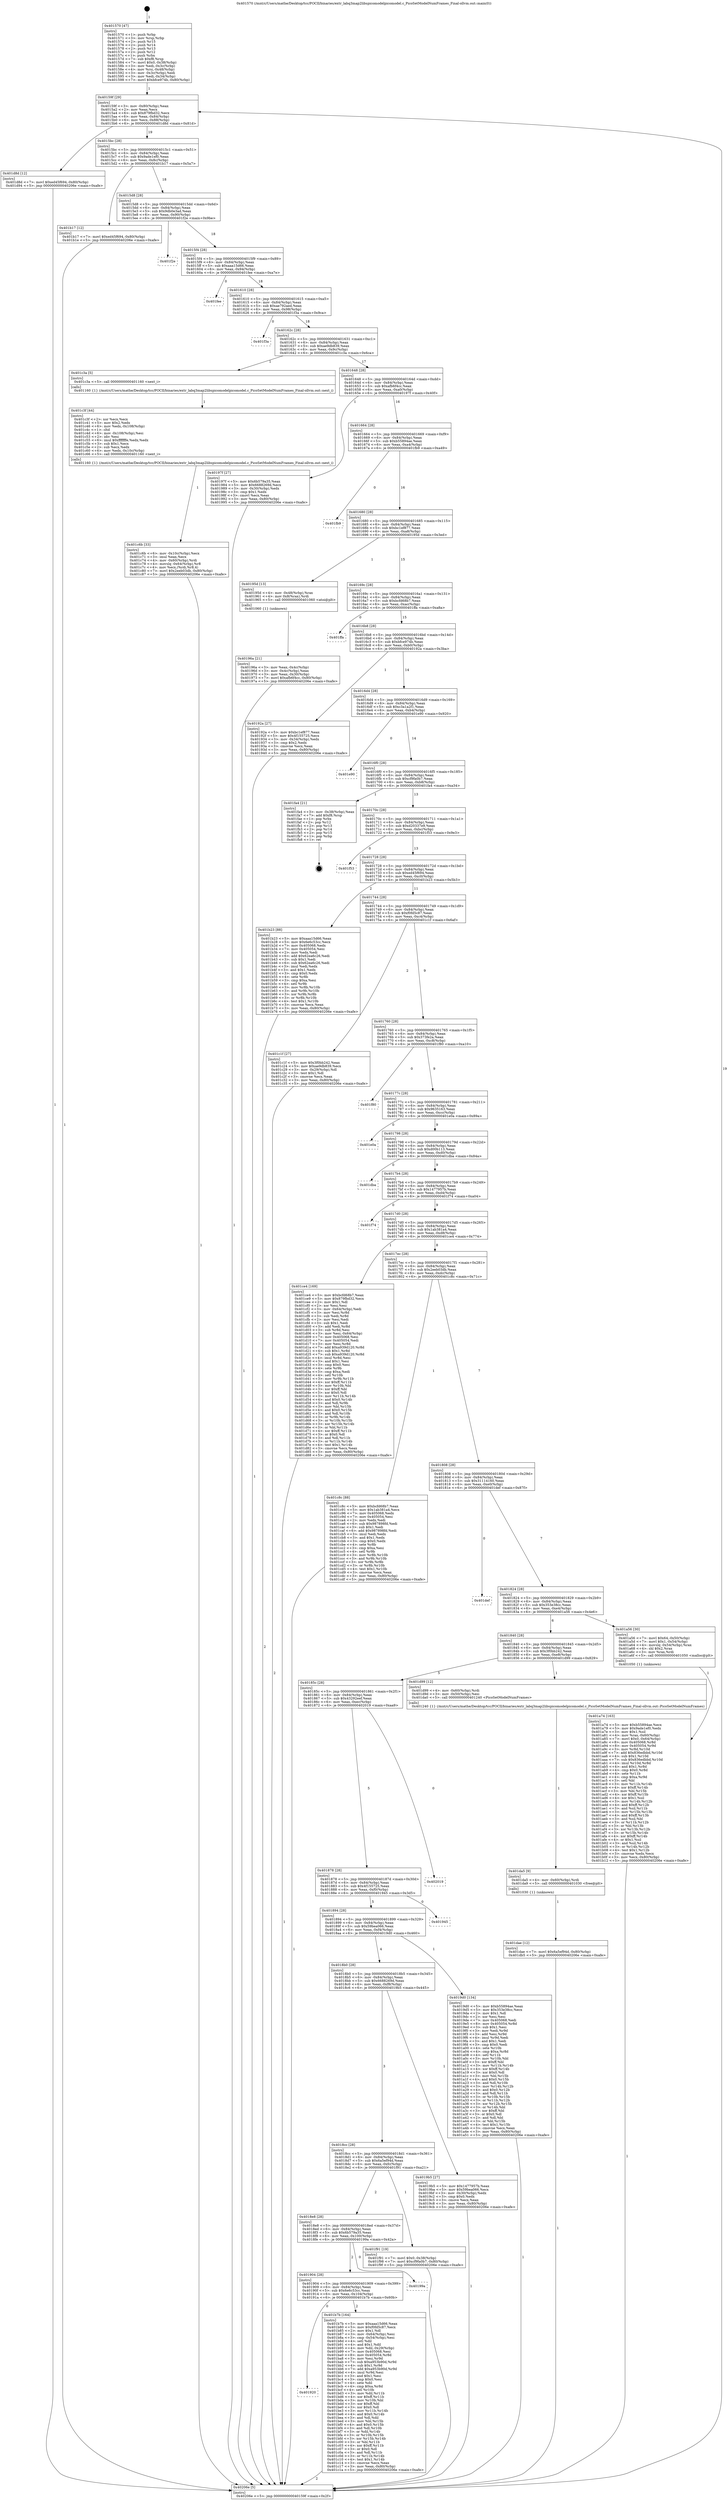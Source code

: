 digraph "0x401570" {
  label = "0x401570 (/mnt/c/Users/mathe/Desktop/tcc/POCII/binaries/extr_labq3map2libspicomodelpicomodel.c_PicoSetModelNumFrames_Final-ollvm.out::main(0))"
  labelloc = "t"
  node[shape=record]

  Entry [label="",width=0.3,height=0.3,shape=circle,fillcolor=black,style=filled]
  "0x40159f" [label="{
     0x40159f [29]\l
     | [instrs]\l
     &nbsp;&nbsp;0x40159f \<+3\>: mov -0x80(%rbp),%eax\l
     &nbsp;&nbsp;0x4015a2 \<+2\>: mov %eax,%ecx\l
     &nbsp;&nbsp;0x4015a4 \<+6\>: sub $0x879fbd32,%ecx\l
     &nbsp;&nbsp;0x4015aa \<+6\>: mov %eax,-0x84(%rbp)\l
     &nbsp;&nbsp;0x4015b0 \<+6\>: mov %ecx,-0x88(%rbp)\l
     &nbsp;&nbsp;0x4015b6 \<+6\>: je 0000000000401d8d \<main+0x81d\>\l
  }"]
  "0x401d8d" [label="{
     0x401d8d [12]\l
     | [instrs]\l
     &nbsp;&nbsp;0x401d8d \<+7\>: movl $0xed45f694,-0x80(%rbp)\l
     &nbsp;&nbsp;0x401d94 \<+5\>: jmp 000000000040206e \<main+0xafe\>\l
  }"]
  "0x4015bc" [label="{
     0x4015bc [28]\l
     | [instrs]\l
     &nbsp;&nbsp;0x4015bc \<+5\>: jmp 00000000004015c1 \<main+0x51\>\l
     &nbsp;&nbsp;0x4015c1 \<+6\>: mov -0x84(%rbp),%eax\l
     &nbsp;&nbsp;0x4015c7 \<+5\>: sub $0x9ade1ef0,%eax\l
     &nbsp;&nbsp;0x4015cc \<+6\>: mov %eax,-0x8c(%rbp)\l
     &nbsp;&nbsp;0x4015d2 \<+6\>: je 0000000000401b17 \<main+0x5a7\>\l
  }"]
  Exit [label="",width=0.3,height=0.3,shape=circle,fillcolor=black,style=filled,peripheries=2]
  "0x401b17" [label="{
     0x401b17 [12]\l
     | [instrs]\l
     &nbsp;&nbsp;0x401b17 \<+7\>: movl $0xed45f694,-0x80(%rbp)\l
     &nbsp;&nbsp;0x401b1e \<+5\>: jmp 000000000040206e \<main+0xafe\>\l
  }"]
  "0x4015d8" [label="{
     0x4015d8 [28]\l
     | [instrs]\l
     &nbsp;&nbsp;0x4015d8 \<+5\>: jmp 00000000004015dd \<main+0x6d\>\l
     &nbsp;&nbsp;0x4015dd \<+6\>: mov -0x84(%rbp),%eax\l
     &nbsp;&nbsp;0x4015e3 \<+5\>: sub $0x9db0e3ad,%eax\l
     &nbsp;&nbsp;0x4015e8 \<+6\>: mov %eax,-0x90(%rbp)\l
     &nbsp;&nbsp;0x4015ee \<+6\>: je 0000000000401f2e \<main+0x9be\>\l
  }"]
  "0x401dae" [label="{
     0x401dae [12]\l
     | [instrs]\l
     &nbsp;&nbsp;0x401dae \<+7\>: movl $0x6a5ef94d,-0x80(%rbp)\l
     &nbsp;&nbsp;0x401db5 \<+5\>: jmp 000000000040206e \<main+0xafe\>\l
  }"]
  "0x401f2e" [label="{
     0x401f2e\l
  }", style=dashed]
  "0x4015f4" [label="{
     0x4015f4 [28]\l
     | [instrs]\l
     &nbsp;&nbsp;0x4015f4 \<+5\>: jmp 00000000004015f9 \<main+0x89\>\l
     &nbsp;&nbsp;0x4015f9 \<+6\>: mov -0x84(%rbp),%eax\l
     &nbsp;&nbsp;0x4015ff \<+5\>: sub $0xaaa15d66,%eax\l
     &nbsp;&nbsp;0x401604 \<+6\>: mov %eax,-0x94(%rbp)\l
     &nbsp;&nbsp;0x40160a \<+6\>: je 0000000000401fee \<main+0xa7e\>\l
  }"]
  "0x401da5" [label="{
     0x401da5 [9]\l
     | [instrs]\l
     &nbsp;&nbsp;0x401da5 \<+4\>: mov -0x60(%rbp),%rdi\l
     &nbsp;&nbsp;0x401da9 \<+5\>: call 0000000000401030 \<free@plt\>\l
     | [calls]\l
     &nbsp;&nbsp;0x401030 \{1\} (unknown)\l
  }"]
  "0x401fee" [label="{
     0x401fee\l
  }", style=dashed]
  "0x401610" [label="{
     0x401610 [28]\l
     | [instrs]\l
     &nbsp;&nbsp;0x401610 \<+5\>: jmp 0000000000401615 \<main+0xa5\>\l
     &nbsp;&nbsp;0x401615 \<+6\>: mov -0x84(%rbp),%eax\l
     &nbsp;&nbsp;0x40161b \<+5\>: sub $0xae792aed,%eax\l
     &nbsp;&nbsp;0x401620 \<+6\>: mov %eax,-0x98(%rbp)\l
     &nbsp;&nbsp;0x401626 \<+6\>: je 0000000000401f3a \<main+0x9ca\>\l
  }"]
  "0x401c6b" [label="{
     0x401c6b [33]\l
     | [instrs]\l
     &nbsp;&nbsp;0x401c6b \<+6\>: mov -0x10c(%rbp),%ecx\l
     &nbsp;&nbsp;0x401c71 \<+3\>: imul %eax,%ecx\l
     &nbsp;&nbsp;0x401c74 \<+4\>: mov -0x60(%rbp),%rdi\l
     &nbsp;&nbsp;0x401c78 \<+4\>: movslq -0x64(%rbp),%r8\l
     &nbsp;&nbsp;0x401c7c \<+4\>: mov %ecx,(%rdi,%r8,4)\l
     &nbsp;&nbsp;0x401c80 \<+7\>: movl $0x2eeb03db,-0x80(%rbp)\l
     &nbsp;&nbsp;0x401c87 \<+5\>: jmp 000000000040206e \<main+0xafe\>\l
  }"]
  "0x401f3a" [label="{
     0x401f3a\l
  }", style=dashed]
  "0x40162c" [label="{
     0x40162c [28]\l
     | [instrs]\l
     &nbsp;&nbsp;0x40162c \<+5\>: jmp 0000000000401631 \<main+0xc1\>\l
     &nbsp;&nbsp;0x401631 \<+6\>: mov -0x84(%rbp),%eax\l
     &nbsp;&nbsp;0x401637 \<+5\>: sub $0xae9db839,%eax\l
     &nbsp;&nbsp;0x40163c \<+6\>: mov %eax,-0x9c(%rbp)\l
     &nbsp;&nbsp;0x401642 \<+6\>: je 0000000000401c3a \<main+0x6ca\>\l
  }"]
  "0x401c3f" [label="{
     0x401c3f [44]\l
     | [instrs]\l
     &nbsp;&nbsp;0x401c3f \<+2\>: xor %ecx,%ecx\l
     &nbsp;&nbsp;0x401c41 \<+5\>: mov $0x2,%edx\l
     &nbsp;&nbsp;0x401c46 \<+6\>: mov %edx,-0x108(%rbp)\l
     &nbsp;&nbsp;0x401c4c \<+1\>: cltd\l
     &nbsp;&nbsp;0x401c4d \<+6\>: mov -0x108(%rbp),%esi\l
     &nbsp;&nbsp;0x401c53 \<+2\>: idiv %esi\l
     &nbsp;&nbsp;0x401c55 \<+6\>: imul $0xfffffffe,%edx,%edx\l
     &nbsp;&nbsp;0x401c5b \<+3\>: sub $0x1,%ecx\l
     &nbsp;&nbsp;0x401c5e \<+2\>: sub %ecx,%edx\l
     &nbsp;&nbsp;0x401c60 \<+6\>: mov %edx,-0x10c(%rbp)\l
     &nbsp;&nbsp;0x401c66 \<+5\>: call 0000000000401160 \<next_i\>\l
     | [calls]\l
     &nbsp;&nbsp;0x401160 \{1\} (/mnt/c/Users/mathe/Desktop/tcc/POCII/binaries/extr_labq3map2libspicomodelpicomodel.c_PicoSetModelNumFrames_Final-ollvm.out::next_i)\l
  }"]
  "0x401c3a" [label="{
     0x401c3a [5]\l
     | [instrs]\l
     &nbsp;&nbsp;0x401c3a \<+5\>: call 0000000000401160 \<next_i\>\l
     | [calls]\l
     &nbsp;&nbsp;0x401160 \{1\} (/mnt/c/Users/mathe/Desktop/tcc/POCII/binaries/extr_labq3map2libspicomodelpicomodel.c_PicoSetModelNumFrames_Final-ollvm.out::next_i)\l
  }"]
  "0x401648" [label="{
     0x401648 [28]\l
     | [instrs]\l
     &nbsp;&nbsp;0x401648 \<+5\>: jmp 000000000040164d \<main+0xdd\>\l
     &nbsp;&nbsp;0x40164d \<+6\>: mov -0x84(%rbp),%eax\l
     &nbsp;&nbsp;0x401653 \<+5\>: sub $0xafb6f4cc,%eax\l
     &nbsp;&nbsp;0x401658 \<+6\>: mov %eax,-0xa0(%rbp)\l
     &nbsp;&nbsp;0x40165e \<+6\>: je 000000000040197f \<main+0x40f\>\l
  }"]
  "0x401920" [label="{
     0x401920\l
  }", style=dashed]
  "0x40197f" [label="{
     0x40197f [27]\l
     | [instrs]\l
     &nbsp;&nbsp;0x40197f \<+5\>: mov $0x6b579a35,%eax\l
     &nbsp;&nbsp;0x401984 \<+5\>: mov $0x6688269d,%ecx\l
     &nbsp;&nbsp;0x401989 \<+3\>: mov -0x30(%rbp),%edx\l
     &nbsp;&nbsp;0x40198c \<+3\>: cmp $0x1,%edx\l
     &nbsp;&nbsp;0x40198f \<+3\>: cmovl %ecx,%eax\l
     &nbsp;&nbsp;0x401992 \<+3\>: mov %eax,-0x80(%rbp)\l
     &nbsp;&nbsp;0x401995 \<+5\>: jmp 000000000040206e \<main+0xafe\>\l
  }"]
  "0x401664" [label="{
     0x401664 [28]\l
     | [instrs]\l
     &nbsp;&nbsp;0x401664 \<+5\>: jmp 0000000000401669 \<main+0xf9\>\l
     &nbsp;&nbsp;0x401669 \<+6\>: mov -0x84(%rbp),%eax\l
     &nbsp;&nbsp;0x40166f \<+5\>: sub $0xb55894ae,%eax\l
     &nbsp;&nbsp;0x401674 \<+6\>: mov %eax,-0xa4(%rbp)\l
     &nbsp;&nbsp;0x40167a \<+6\>: je 0000000000401fb9 \<main+0xa49\>\l
  }"]
  "0x401b7b" [label="{
     0x401b7b [164]\l
     | [instrs]\l
     &nbsp;&nbsp;0x401b7b \<+5\>: mov $0xaaa15d66,%eax\l
     &nbsp;&nbsp;0x401b80 \<+5\>: mov $0xf0fd5c87,%ecx\l
     &nbsp;&nbsp;0x401b85 \<+2\>: mov $0x1,%dl\l
     &nbsp;&nbsp;0x401b87 \<+3\>: mov -0x64(%rbp),%esi\l
     &nbsp;&nbsp;0x401b8a \<+3\>: cmp -0x54(%rbp),%esi\l
     &nbsp;&nbsp;0x401b8d \<+4\>: setl %dil\l
     &nbsp;&nbsp;0x401b91 \<+4\>: and $0x1,%dil\l
     &nbsp;&nbsp;0x401b95 \<+4\>: mov %dil,-0x29(%rbp)\l
     &nbsp;&nbsp;0x401b99 \<+7\>: mov 0x405068,%esi\l
     &nbsp;&nbsp;0x401ba0 \<+8\>: mov 0x405054,%r8d\l
     &nbsp;&nbsp;0x401ba8 \<+3\>: mov %esi,%r9d\l
     &nbsp;&nbsp;0x401bab \<+7\>: sub $0xa953b90d,%r9d\l
     &nbsp;&nbsp;0x401bb2 \<+4\>: sub $0x1,%r9d\l
     &nbsp;&nbsp;0x401bb6 \<+7\>: add $0xa953b90d,%r9d\l
     &nbsp;&nbsp;0x401bbd \<+4\>: imul %r9d,%esi\l
     &nbsp;&nbsp;0x401bc1 \<+3\>: and $0x1,%esi\l
     &nbsp;&nbsp;0x401bc4 \<+3\>: cmp $0x0,%esi\l
     &nbsp;&nbsp;0x401bc7 \<+4\>: sete %dil\l
     &nbsp;&nbsp;0x401bcb \<+4\>: cmp $0xa,%r8d\l
     &nbsp;&nbsp;0x401bcf \<+4\>: setl %r10b\l
     &nbsp;&nbsp;0x401bd3 \<+3\>: mov %dil,%r11b\l
     &nbsp;&nbsp;0x401bd6 \<+4\>: xor $0xff,%r11b\l
     &nbsp;&nbsp;0x401bda \<+3\>: mov %r10b,%bl\l
     &nbsp;&nbsp;0x401bdd \<+3\>: xor $0xff,%bl\l
     &nbsp;&nbsp;0x401be0 \<+3\>: xor $0x0,%dl\l
     &nbsp;&nbsp;0x401be3 \<+3\>: mov %r11b,%r14b\l
     &nbsp;&nbsp;0x401be6 \<+4\>: and $0x0,%r14b\l
     &nbsp;&nbsp;0x401bea \<+3\>: and %dl,%dil\l
     &nbsp;&nbsp;0x401bed \<+3\>: mov %bl,%r15b\l
     &nbsp;&nbsp;0x401bf0 \<+4\>: and $0x0,%r15b\l
     &nbsp;&nbsp;0x401bf4 \<+3\>: and %dl,%r10b\l
     &nbsp;&nbsp;0x401bf7 \<+3\>: or %dil,%r14b\l
     &nbsp;&nbsp;0x401bfa \<+3\>: or %r10b,%r15b\l
     &nbsp;&nbsp;0x401bfd \<+3\>: xor %r15b,%r14b\l
     &nbsp;&nbsp;0x401c00 \<+3\>: or %bl,%r11b\l
     &nbsp;&nbsp;0x401c03 \<+4\>: xor $0xff,%r11b\l
     &nbsp;&nbsp;0x401c07 \<+3\>: or $0x0,%dl\l
     &nbsp;&nbsp;0x401c0a \<+3\>: and %dl,%r11b\l
     &nbsp;&nbsp;0x401c0d \<+3\>: or %r11b,%r14b\l
     &nbsp;&nbsp;0x401c10 \<+4\>: test $0x1,%r14b\l
     &nbsp;&nbsp;0x401c14 \<+3\>: cmovne %ecx,%eax\l
     &nbsp;&nbsp;0x401c17 \<+3\>: mov %eax,-0x80(%rbp)\l
     &nbsp;&nbsp;0x401c1a \<+5\>: jmp 000000000040206e \<main+0xafe\>\l
  }"]
  "0x401fb9" [label="{
     0x401fb9\l
  }", style=dashed]
  "0x401680" [label="{
     0x401680 [28]\l
     | [instrs]\l
     &nbsp;&nbsp;0x401680 \<+5\>: jmp 0000000000401685 \<main+0x115\>\l
     &nbsp;&nbsp;0x401685 \<+6\>: mov -0x84(%rbp),%eax\l
     &nbsp;&nbsp;0x40168b \<+5\>: sub $0xbc1ef877,%eax\l
     &nbsp;&nbsp;0x401690 \<+6\>: mov %eax,-0xa8(%rbp)\l
     &nbsp;&nbsp;0x401696 \<+6\>: je 000000000040195d \<main+0x3ed\>\l
  }"]
  "0x401904" [label="{
     0x401904 [28]\l
     | [instrs]\l
     &nbsp;&nbsp;0x401904 \<+5\>: jmp 0000000000401909 \<main+0x399\>\l
     &nbsp;&nbsp;0x401909 \<+6\>: mov -0x84(%rbp),%eax\l
     &nbsp;&nbsp;0x40190f \<+5\>: sub $0x6e6c53cc,%eax\l
     &nbsp;&nbsp;0x401914 \<+6\>: mov %eax,-0x104(%rbp)\l
     &nbsp;&nbsp;0x40191a \<+6\>: je 0000000000401b7b \<main+0x60b\>\l
  }"]
  "0x40195d" [label="{
     0x40195d [13]\l
     | [instrs]\l
     &nbsp;&nbsp;0x40195d \<+4\>: mov -0x48(%rbp),%rax\l
     &nbsp;&nbsp;0x401961 \<+4\>: mov 0x8(%rax),%rdi\l
     &nbsp;&nbsp;0x401965 \<+5\>: call 0000000000401060 \<atoi@plt\>\l
     | [calls]\l
     &nbsp;&nbsp;0x401060 \{1\} (unknown)\l
  }"]
  "0x40169c" [label="{
     0x40169c [28]\l
     | [instrs]\l
     &nbsp;&nbsp;0x40169c \<+5\>: jmp 00000000004016a1 \<main+0x131\>\l
     &nbsp;&nbsp;0x4016a1 \<+6\>: mov -0x84(%rbp),%eax\l
     &nbsp;&nbsp;0x4016a7 \<+5\>: sub $0xbcfd68b7,%eax\l
     &nbsp;&nbsp;0x4016ac \<+6\>: mov %eax,-0xac(%rbp)\l
     &nbsp;&nbsp;0x4016b2 \<+6\>: je 0000000000401ffa \<main+0xa8a\>\l
  }"]
  "0x40199a" [label="{
     0x40199a\l
  }", style=dashed]
  "0x401ffa" [label="{
     0x401ffa\l
  }", style=dashed]
  "0x4016b8" [label="{
     0x4016b8 [28]\l
     | [instrs]\l
     &nbsp;&nbsp;0x4016b8 \<+5\>: jmp 00000000004016bd \<main+0x14d\>\l
     &nbsp;&nbsp;0x4016bd \<+6\>: mov -0x84(%rbp),%eax\l
     &nbsp;&nbsp;0x4016c3 \<+5\>: sub $0xbfce974b,%eax\l
     &nbsp;&nbsp;0x4016c8 \<+6\>: mov %eax,-0xb0(%rbp)\l
     &nbsp;&nbsp;0x4016ce \<+6\>: je 000000000040192a \<main+0x3ba\>\l
  }"]
  "0x4018e8" [label="{
     0x4018e8 [28]\l
     | [instrs]\l
     &nbsp;&nbsp;0x4018e8 \<+5\>: jmp 00000000004018ed \<main+0x37d\>\l
     &nbsp;&nbsp;0x4018ed \<+6\>: mov -0x84(%rbp),%eax\l
     &nbsp;&nbsp;0x4018f3 \<+5\>: sub $0x6b579a35,%eax\l
     &nbsp;&nbsp;0x4018f8 \<+6\>: mov %eax,-0x100(%rbp)\l
     &nbsp;&nbsp;0x4018fe \<+6\>: je 000000000040199a \<main+0x42a\>\l
  }"]
  "0x40192a" [label="{
     0x40192a [27]\l
     | [instrs]\l
     &nbsp;&nbsp;0x40192a \<+5\>: mov $0xbc1ef877,%eax\l
     &nbsp;&nbsp;0x40192f \<+5\>: mov $0x4f155725,%ecx\l
     &nbsp;&nbsp;0x401934 \<+3\>: mov -0x34(%rbp),%edx\l
     &nbsp;&nbsp;0x401937 \<+3\>: cmp $0x2,%edx\l
     &nbsp;&nbsp;0x40193a \<+3\>: cmovne %ecx,%eax\l
     &nbsp;&nbsp;0x40193d \<+3\>: mov %eax,-0x80(%rbp)\l
     &nbsp;&nbsp;0x401940 \<+5\>: jmp 000000000040206e \<main+0xafe\>\l
  }"]
  "0x4016d4" [label="{
     0x4016d4 [28]\l
     | [instrs]\l
     &nbsp;&nbsp;0x4016d4 \<+5\>: jmp 00000000004016d9 \<main+0x169\>\l
     &nbsp;&nbsp;0x4016d9 \<+6\>: mov -0x84(%rbp),%eax\l
     &nbsp;&nbsp;0x4016df \<+5\>: sub $0xc3a1a2f1,%eax\l
     &nbsp;&nbsp;0x4016e4 \<+6\>: mov %eax,-0xb4(%rbp)\l
     &nbsp;&nbsp;0x4016ea \<+6\>: je 0000000000401e90 \<main+0x920\>\l
  }"]
  "0x40206e" [label="{
     0x40206e [5]\l
     | [instrs]\l
     &nbsp;&nbsp;0x40206e \<+5\>: jmp 000000000040159f \<main+0x2f\>\l
  }"]
  "0x401570" [label="{
     0x401570 [47]\l
     | [instrs]\l
     &nbsp;&nbsp;0x401570 \<+1\>: push %rbp\l
     &nbsp;&nbsp;0x401571 \<+3\>: mov %rsp,%rbp\l
     &nbsp;&nbsp;0x401574 \<+2\>: push %r15\l
     &nbsp;&nbsp;0x401576 \<+2\>: push %r14\l
     &nbsp;&nbsp;0x401578 \<+2\>: push %r13\l
     &nbsp;&nbsp;0x40157a \<+2\>: push %r12\l
     &nbsp;&nbsp;0x40157c \<+1\>: push %rbx\l
     &nbsp;&nbsp;0x40157d \<+7\>: sub $0xf8,%rsp\l
     &nbsp;&nbsp;0x401584 \<+7\>: movl $0x0,-0x38(%rbp)\l
     &nbsp;&nbsp;0x40158b \<+3\>: mov %edi,-0x3c(%rbp)\l
     &nbsp;&nbsp;0x40158e \<+4\>: mov %rsi,-0x48(%rbp)\l
     &nbsp;&nbsp;0x401592 \<+3\>: mov -0x3c(%rbp),%edi\l
     &nbsp;&nbsp;0x401595 \<+3\>: mov %edi,-0x34(%rbp)\l
     &nbsp;&nbsp;0x401598 \<+7\>: movl $0xbfce974b,-0x80(%rbp)\l
  }"]
  "0x40196a" [label="{
     0x40196a [21]\l
     | [instrs]\l
     &nbsp;&nbsp;0x40196a \<+3\>: mov %eax,-0x4c(%rbp)\l
     &nbsp;&nbsp;0x40196d \<+3\>: mov -0x4c(%rbp),%eax\l
     &nbsp;&nbsp;0x401970 \<+3\>: mov %eax,-0x30(%rbp)\l
     &nbsp;&nbsp;0x401973 \<+7\>: movl $0xafb6f4cc,-0x80(%rbp)\l
     &nbsp;&nbsp;0x40197a \<+5\>: jmp 000000000040206e \<main+0xafe\>\l
  }"]
  "0x401f91" [label="{
     0x401f91 [19]\l
     | [instrs]\l
     &nbsp;&nbsp;0x401f91 \<+7\>: movl $0x0,-0x38(%rbp)\l
     &nbsp;&nbsp;0x401f98 \<+7\>: movl $0xcf9fa0b7,-0x80(%rbp)\l
     &nbsp;&nbsp;0x401f9f \<+5\>: jmp 000000000040206e \<main+0xafe\>\l
  }"]
  "0x401e90" [label="{
     0x401e90\l
  }", style=dashed]
  "0x4016f0" [label="{
     0x4016f0 [28]\l
     | [instrs]\l
     &nbsp;&nbsp;0x4016f0 \<+5\>: jmp 00000000004016f5 \<main+0x185\>\l
     &nbsp;&nbsp;0x4016f5 \<+6\>: mov -0x84(%rbp),%eax\l
     &nbsp;&nbsp;0x4016fb \<+5\>: sub $0xcf9fa0b7,%eax\l
     &nbsp;&nbsp;0x401700 \<+6\>: mov %eax,-0xb8(%rbp)\l
     &nbsp;&nbsp;0x401706 \<+6\>: je 0000000000401fa4 \<main+0xa34\>\l
  }"]
  "0x401a74" [label="{
     0x401a74 [163]\l
     | [instrs]\l
     &nbsp;&nbsp;0x401a74 \<+5\>: mov $0xb55894ae,%ecx\l
     &nbsp;&nbsp;0x401a79 \<+5\>: mov $0x9ade1ef0,%edx\l
     &nbsp;&nbsp;0x401a7e \<+3\>: mov $0x1,%sil\l
     &nbsp;&nbsp;0x401a81 \<+4\>: mov %rax,-0x60(%rbp)\l
     &nbsp;&nbsp;0x401a85 \<+7\>: movl $0x0,-0x64(%rbp)\l
     &nbsp;&nbsp;0x401a8c \<+8\>: mov 0x405068,%r8d\l
     &nbsp;&nbsp;0x401a94 \<+8\>: mov 0x405054,%r9d\l
     &nbsp;&nbsp;0x401a9c \<+3\>: mov %r8d,%r10d\l
     &nbsp;&nbsp;0x401a9f \<+7\>: add $0x836edbbd,%r10d\l
     &nbsp;&nbsp;0x401aa6 \<+4\>: sub $0x1,%r10d\l
     &nbsp;&nbsp;0x401aaa \<+7\>: sub $0x836edbbd,%r10d\l
     &nbsp;&nbsp;0x401ab1 \<+4\>: imul %r10d,%r8d\l
     &nbsp;&nbsp;0x401ab5 \<+4\>: and $0x1,%r8d\l
     &nbsp;&nbsp;0x401ab9 \<+4\>: cmp $0x0,%r8d\l
     &nbsp;&nbsp;0x401abd \<+4\>: sete %r11b\l
     &nbsp;&nbsp;0x401ac1 \<+4\>: cmp $0xa,%r9d\l
     &nbsp;&nbsp;0x401ac5 \<+3\>: setl %bl\l
     &nbsp;&nbsp;0x401ac8 \<+3\>: mov %r11b,%r14b\l
     &nbsp;&nbsp;0x401acb \<+4\>: xor $0xff,%r14b\l
     &nbsp;&nbsp;0x401acf \<+3\>: mov %bl,%r15b\l
     &nbsp;&nbsp;0x401ad2 \<+4\>: xor $0xff,%r15b\l
     &nbsp;&nbsp;0x401ad6 \<+4\>: xor $0x1,%sil\l
     &nbsp;&nbsp;0x401ada \<+3\>: mov %r14b,%r12b\l
     &nbsp;&nbsp;0x401add \<+4\>: and $0xff,%r12b\l
     &nbsp;&nbsp;0x401ae1 \<+3\>: and %sil,%r11b\l
     &nbsp;&nbsp;0x401ae4 \<+3\>: mov %r15b,%r13b\l
     &nbsp;&nbsp;0x401ae7 \<+4\>: and $0xff,%r13b\l
     &nbsp;&nbsp;0x401aeb \<+3\>: and %sil,%bl\l
     &nbsp;&nbsp;0x401aee \<+3\>: or %r11b,%r12b\l
     &nbsp;&nbsp;0x401af1 \<+3\>: or %bl,%r13b\l
     &nbsp;&nbsp;0x401af4 \<+3\>: xor %r13b,%r12b\l
     &nbsp;&nbsp;0x401af7 \<+3\>: or %r15b,%r14b\l
     &nbsp;&nbsp;0x401afa \<+4\>: xor $0xff,%r14b\l
     &nbsp;&nbsp;0x401afe \<+4\>: or $0x1,%sil\l
     &nbsp;&nbsp;0x401b02 \<+3\>: and %sil,%r14b\l
     &nbsp;&nbsp;0x401b05 \<+3\>: or %r14b,%r12b\l
     &nbsp;&nbsp;0x401b08 \<+4\>: test $0x1,%r12b\l
     &nbsp;&nbsp;0x401b0c \<+3\>: cmovne %edx,%ecx\l
     &nbsp;&nbsp;0x401b0f \<+3\>: mov %ecx,-0x80(%rbp)\l
     &nbsp;&nbsp;0x401b12 \<+5\>: jmp 000000000040206e \<main+0xafe\>\l
  }"]
  "0x401fa4" [label="{
     0x401fa4 [21]\l
     | [instrs]\l
     &nbsp;&nbsp;0x401fa4 \<+3\>: mov -0x38(%rbp),%eax\l
     &nbsp;&nbsp;0x401fa7 \<+7\>: add $0xf8,%rsp\l
     &nbsp;&nbsp;0x401fae \<+1\>: pop %rbx\l
     &nbsp;&nbsp;0x401faf \<+2\>: pop %r12\l
     &nbsp;&nbsp;0x401fb1 \<+2\>: pop %r13\l
     &nbsp;&nbsp;0x401fb3 \<+2\>: pop %r14\l
     &nbsp;&nbsp;0x401fb5 \<+2\>: pop %r15\l
     &nbsp;&nbsp;0x401fb7 \<+1\>: pop %rbp\l
     &nbsp;&nbsp;0x401fb8 \<+1\>: ret\l
  }"]
  "0x40170c" [label="{
     0x40170c [28]\l
     | [instrs]\l
     &nbsp;&nbsp;0x40170c \<+5\>: jmp 0000000000401711 \<main+0x1a1\>\l
     &nbsp;&nbsp;0x401711 \<+6\>: mov -0x84(%rbp),%eax\l
     &nbsp;&nbsp;0x401717 \<+5\>: sub $0xd20337e9,%eax\l
     &nbsp;&nbsp;0x40171c \<+6\>: mov %eax,-0xbc(%rbp)\l
     &nbsp;&nbsp;0x401722 \<+6\>: je 0000000000401f53 \<main+0x9e3\>\l
  }"]
  "0x4018cc" [label="{
     0x4018cc [28]\l
     | [instrs]\l
     &nbsp;&nbsp;0x4018cc \<+5\>: jmp 00000000004018d1 \<main+0x361\>\l
     &nbsp;&nbsp;0x4018d1 \<+6\>: mov -0x84(%rbp),%eax\l
     &nbsp;&nbsp;0x4018d7 \<+5\>: sub $0x6a5ef94d,%eax\l
     &nbsp;&nbsp;0x4018dc \<+6\>: mov %eax,-0xfc(%rbp)\l
     &nbsp;&nbsp;0x4018e2 \<+6\>: je 0000000000401f91 \<main+0xa21\>\l
  }"]
  "0x401f53" [label="{
     0x401f53\l
  }", style=dashed]
  "0x401728" [label="{
     0x401728 [28]\l
     | [instrs]\l
     &nbsp;&nbsp;0x401728 \<+5\>: jmp 000000000040172d \<main+0x1bd\>\l
     &nbsp;&nbsp;0x40172d \<+6\>: mov -0x84(%rbp),%eax\l
     &nbsp;&nbsp;0x401733 \<+5\>: sub $0xed45f694,%eax\l
     &nbsp;&nbsp;0x401738 \<+6\>: mov %eax,-0xc0(%rbp)\l
     &nbsp;&nbsp;0x40173e \<+6\>: je 0000000000401b23 \<main+0x5b3\>\l
  }"]
  "0x4019b5" [label="{
     0x4019b5 [27]\l
     | [instrs]\l
     &nbsp;&nbsp;0x4019b5 \<+5\>: mov $0x1477957b,%eax\l
     &nbsp;&nbsp;0x4019ba \<+5\>: mov $0x59bea066,%ecx\l
     &nbsp;&nbsp;0x4019bf \<+3\>: mov -0x30(%rbp),%edx\l
     &nbsp;&nbsp;0x4019c2 \<+3\>: cmp $0x0,%edx\l
     &nbsp;&nbsp;0x4019c5 \<+3\>: cmove %ecx,%eax\l
     &nbsp;&nbsp;0x4019c8 \<+3\>: mov %eax,-0x80(%rbp)\l
     &nbsp;&nbsp;0x4019cb \<+5\>: jmp 000000000040206e \<main+0xafe\>\l
  }"]
  "0x401b23" [label="{
     0x401b23 [88]\l
     | [instrs]\l
     &nbsp;&nbsp;0x401b23 \<+5\>: mov $0xaaa15d66,%eax\l
     &nbsp;&nbsp;0x401b28 \<+5\>: mov $0x6e6c53cc,%ecx\l
     &nbsp;&nbsp;0x401b2d \<+7\>: mov 0x405068,%edx\l
     &nbsp;&nbsp;0x401b34 \<+7\>: mov 0x405054,%esi\l
     &nbsp;&nbsp;0x401b3b \<+2\>: mov %edx,%edi\l
     &nbsp;&nbsp;0x401b3d \<+6\>: add $0x62ea6c26,%edi\l
     &nbsp;&nbsp;0x401b43 \<+3\>: sub $0x1,%edi\l
     &nbsp;&nbsp;0x401b46 \<+6\>: sub $0x62ea6c26,%edi\l
     &nbsp;&nbsp;0x401b4c \<+3\>: imul %edi,%edx\l
     &nbsp;&nbsp;0x401b4f \<+3\>: and $0x1,%edx\l
     &nbsp;&nbsp;0x401b52 \<+3\>: cmp $0x0,%edx\l
     &nbsp;&nbsp;0x401b55 \<+4\>: sete %r8b\l
     &nbsp;&nbsp;0x401b59 \<+3\>: cmp $0xa,%esi\l
     &nbsp;&nbsp;0x401b5c \<+4\>: setl %r9b\l
     &nbsp;&nbsp;0x401b60 \<+3\>: mov %r8b,%r10b\l
     &nbsp;&nbsp;0x401b63 \<+3\>: and %r9b,%r10b\l
     &nbsp;&nbsp;0x401b66 \<+3\>: xor %r9b,%r8b\l
     &nbsp;&nbsp;0x401b69 \<+3\>: or %r8b,%r10b\l
     &nbsp;&nbsp;0x401b6c \<+4\>: test $0x1,%r10b\l
     &nbsp;&nbsp;0x401b70 \<+3\>: cmovne %ecx,%eax\l
     &nbsp;&nbsp;0x401b73 \<+3\>: mov %eax,-0x80(%rbp)\l
     &nbsp;&nbsp;0x401b76 \<+5\>: jmp 000000000040206e \<main+0xafe\>\l
  }"]
  "0x401744" [label="{
     0x401744 [28]\l
     | [instrs]\l
     &nbsp;&nbsp;0x401744 \<+5\>: jmp 0000000000401749 \<main+0x1d9\>\l
     &nbsp;&nbsp;0x401749 \<+6\>: mov -0x84(%rbp),%eax\l
     &nbsp;&nbsp;0x40174f \<+5\>: sub $0xf0fd5c87,%eax\l
     &nbsp;&nbsp;0x401754 \<+6\>: mov %eax,-0xc4(%rbp)\l
     &nbsp;&nbsp;0x40175a \<+6\>: je 0000000000401c1f \<main+0x6af\>\l
  }"]
  "0x4018b0" [label="{
     0x4018b0 [28]\l
     | [instrs]\l
     &nbsp;&nbsp;0x4018b0 \<+5\>: jmp 00000000004018b5 \<main+0x345\>\l
     &nbsp;&nbsp;0x4018b5 \<+6\>: mov -0x84(%rbp),%eax\l
     &nbsp;&nbsp;0x4018bb \<+5\>: sub $0x6688269d,%eax\l
     &nbsp;&nbsp;0x4018c0 \<+6\>: mov %eax,-0xf8(%rbp)\l
     &nbsp;&nbsp;0x4018c6 \<+6\>: je 00000000004019b5 \<main+0x445\>\l
  }"]
  "0x401c1f" [label="{
     0x401c1f [27]\l
     | [instrs]\l
     &nbsp;&nbsp;0x401c1f \<+5\>: mov $0x3f0bb242,%eax\l
     &nbsp;&nbsp;0x401c24 \<+5\>: mov $0xae9db839,%ecx\l
     &nbsp;&nbsp;0x401c29 \<+3\>: mov -0x29(%rbp),%dl\l
     &nbsp;&nbsp;0x401c2c \<+3\>: test $0x1,%dl\l
     &nbsp;&nbsp;0x401c2f \<+3\>: cmovne %ecx,%eax\l
     &nbsp;&nbsp;0x401c32 \<+3\>: mov %eax,-0x80(%rbp)\l
     &nbsp;&nbsp;0x401c35 \<+5\>: jmp 000000000040206e \<main+0xafe\>\l
  }"]
  "0x401760" [label="{
     0x401760 [28]\l
     | [instrs]\l
     &nbsp;&nbsp;0x401760 \<+5\>: jmp 0000000000401765 \<main+0x1f5\>\l
     &nbsp;&nbsp;0x401765 \<+6\>: mov -0x84(%rbp),%eax\l
     &nbsp;&nbsp;0x40176b \<+5\>: sub $0x373fe2a,%eax\l
     &nbsp;&nbsp;0x401770 \<+6\>: mov %eax,-0xc8(%rbp)\l
     &nbsp;&nbsp;0x401776 \<+6\>: je 0000000000401f80 \<main+0xa10\>\l
  }"]
  "0x4019d0" [label="{
     0x4019d0 [134]\l
     | [instrs]\l
     &nbsp;&nbsp;0x4019d0 \<+5\>: mov $0xb55894ae,%eax\l
     &nbsp;&nbsp;0x4019d5 \<+5\>: mov $0x353e38cc,%ecx\l
     &nbsp;&nbsp;0x4019da \<+2\>: mov $0x1,%dl\l
     &nbsp;&nbsp;0x4019dc \<+2\>: xor %esi,%esi\l
     &nbsp;&nbsp;0x4019de \<+7\>: mov 0x405068,%edi\l
     &nbsp;&nbsp;0x4019e5 \<+8\>: mov 0x405054,%r8d\l
     &nbsp;&nbsp;0x4019ed \<+3\>: sub $0x1,%esi\l
     &nbsp;&nbsp;0x4019f0 \<+3\>: mov %edi,%r9d\l
     &nbsp;&nbsp;0x4019f3 \<+3\>: add %esi,%r9d\l
     &nbsp;&nbsp;0x4019f6 \<+4\>: imul %r9d,%edi\l
     &nbsp;&nbsp;0x4019fa \<+3\>: and $0x1,%edi\l
     &nbsp;&nbsp;0x4019fd \<+3\>: cmp $0x0,%edi\l
     &nbsp;&nbsp;0x401a00 \<+4\>: sete %r10b\l
     &nbsp;&nbsp;0x401a04 \<+4\>: cmp $0xa,%r8d\l
     &nbsp;&nbsp;0x401a08 \<+4\>: setl %r11b\l
     &nbsp;&nbsp;0x401a0c \<+3\>: mov %r10b,%bl\l
     &nbsp;&nbsp;0x401a0f \<+3\>: xor $0xff,%bl\l
     &nbsp;&nbsp;0x401a12 \<+3\>: mov %r11b,%r14b\l
     &nbsp;&nbsp;0x401a15 \<+4\>: xor $0xff,%r14b\l
     &nbsp;&nbsp;0x401a19 \<+3\>: xor $0x0,%dl\l
     &nbsp;&nbsp;0x401a1c \<+3\>: mov %bl,%r15b\l
     &nbsp;&nbsp;0x401a1f \<+4\>: and $0x0,%r15b\l
     &nbsp;&nbsp;0x401a23 \<+3\>: and %dl,%r10b\l
     &nbsp;&nbsp;0x401a26 \<+3\>: mov %r14b,%r12b\l
     &nbsp;&nbsp;0x401a29 \<+4\>: and $0x0,%r12b\l
     &nbsp;&nbsp;0x401a2d \<+3\>: and %dl,%r11b\l
     &nbsp;&nbsp;0x401a30 \<+3\>: or %r10b,%r15b\l
     &nbsp;&nbsp;0x401a33 \<+3\>: or %r11b,%r12b\l
     &nbsp;&nbsp;0x401a36 \<+3\>: xor %r12b,%r15b\l
     &nbsp;&nbsp;0x401a39 \<+3\>: or %r14b,%bl\l
     &nbsp;&nbsp;0x401a3c \<+3\>: xor $0xff,%bl\l
     &nbsp;&nbsp;0x401a3f \<+3\>: or $0x0,%dl\l
     &nbsp;&nbsp;0x401a42 \<+2\>: and %dl,%bl\l
     &nbsp;&nbsp;0x401a44 \<+3\>: or %bl,%r15b\l
     &nbsp;&nbsp;0x401a47 \<+4\>: test $0x1,%r15b\l
     &nbsp;&nbsp;0x401a4b \<+3\>: cmovne %ecx,%eax\l
     &nbsp;&nbsp;0x401a4e \<+3\>: mov %eax,-0x80(%rbp)\l
     &nbsp;&nbsp;0x401a51 \<+5\>: jmp 000000000040206e \<main+0xafe\>\l
  }"]
  "0x401f80" [label="{
     0x401f80\l
  }", style=dashed]
  "0x40177c" [label="{
     0x40177c [28]\l
     | [instrs]\l
     &nbsp;&nbsp;0x40177c \<+5\>: jmp 0000000000401781 \<main+0x211\>\l
     &nbsp;&nbsp;0x401781 \<+6\>: mov -0x84(%rbp),%eax\l
     &nbsp;&nbsp;0x401787 \<+5\>: sub $0x9635163,%eax\l
     &nbsp;&nbsp;0x40178c \<+6\>: mov %eax,-0xcc(%rbp)\l
     &nbsp;&nbsp;0x401792 \<+6\>: je 0000000000401e0a \<main+0x89a\>\l
  }"]
  "0x401894" [label="{
     0x401894 [28]\l
     | [instrs]\l
     &nbsp;&nbsp;0x401894 \<+5\>: jmp 0000000000401899 \<main+0x329\>\l
     &nbsp;&nbsp;0x401899 \<+6\>: mov -0x84(%rbp),%eax\l
     &nbsp;&nbsp;0x40189f \<+5\>: sub $0x59bea066,%eax\l
     &nbsp;&nbsp;0x4018a4 \<+6\>: mov %eax,-0xf4(%rbp)\l
     &nbsp;&nbsp;0x4018aa \<+6\>: je 00000000004019d0 \<main+0x460\>\l
  }"]
  "0x401e0a" [label="{
     0x401e0a\l
  }", style=dashed]
  "0x401798" [label="{
     0x401798 [28]\l
     | [instrs]\l
     &nbsp;&nbsp;0x401798 \<+5\>: jmp 000000000040179d \<main+0x22d\>\l
     &nbsp;&nbsp;0x40179d \<+6\>: mov -0x84(%rbp),%eax\l
     &nbsp;&nbsp;0x4017a3 \<+5\>: sub $0xd00b113,%eax\l
     &nbsp;&nbsp;0x4017a8 \<+6\>: mov %eax,-0xd0(%rbp)\l
     &nbsp;&nbsp;0x4017ae \<+6\>: je 0000000000401dba \<main+0x84a\>\l
  }"]
  "0x401945" [label="{
     0x401945\l
  }", style=dashed]
  "0x401dba" [label="{
     0x401dba\l
  }", style=dashed]
  "0x4017b4" [label="{
     0x4017b4 [28]\l
     | [instrs]\l
     &nbsp;&nbsp;0x4017b4 \<+5\>: jmp 00000000004017b9 \<main+0x249\>\l
     &nbsp;&nbsp;0x4017b9 \<+6\>: mov -0x84(%rbp),%eax\l
     &nbsp;&nbsp;0x4017bf \<+5\>: sub $0x1477957b,%eax\l
     &nbsp;&nbsp;0x4017c4 \<+6\>: mov %eax,-0xd4(%rbp)\l
     &nbsp;&nbsp;0x4017ca \<+6\>: je 0000000000401f74 \<main+0xa04\>\l
  }"]
  "0x401878" [label="{
     0x401878 [28]\l
     | [instrs]\l
     &nbsp;&nbsp;0x401878 \<+5\>: jmp 000000000040187d \<main+0x30d\>\l
     &nbsp;&nbsp;0x40187d \<+6\>: mov -0x84(%rbp),%eax\l
     &nbsp;&nbsp;0x401883 \<+5\>: sub $0x4f155725,%eax\l
     &nbsp;&nbsp;0x401888 \<+6\>: mov %eax,-0xf0(%rbp)\l
     &nbsp;&nbsp;0x40188e \<+6\>: je 0000000000401945 \<main+0x3d5\>\l
  }"]
  "0x401f74" [label="{
     0x401f74\l
  }", style=dashed]
  "0x4017d0" [label="{
     0x4017d0 [28]\l
     | [instrs]\l
     &nbsp;&nbsp;0x4017d0 \<+5\>: jmp 00000000004017d5 \<main+0x265\>\l
     &nbsp;&nbsp;0x4017d5 \<+6\>: mov -0x84(%rbp),%eax\l
     &nbsp;&nbsp;0x4017db \<+5\>: sub $0x1ab381a4,%eax\l
     &nbsp;&nbsp;0x4017e0 \<+6\>: mov %eax,-0xd8(%rbp)\l
     &nbsp;&nbsp;0x4017e6 \<+6\>: je 0000000000401ce4 \<main+0x774\>\l
  }"]
  "0x402019" [label="{
     0x402019\l
  }", style=dashed]
  "0x401ce4" [label="{
     0x401ce4 [169]\l
     | [instrs]\l
     &nbsp;&nbsp;0x401ce4 \<+5\>: mov $0xbcfd68b7,%eax\l
     &nbsp;&nbsp;0x401ce9 \<+5\>: mov $0x879fbd32,%ecx\l
     &nbsp;&nbsp;0x401cee \<+2\>: mov $0x1,%dl\l
     &nbsp;&nbsp;0x401cf0 \<+2\>: xor %esi,%esi\l
     &nbsp;&nbsp;0x401cf2 \<+3\>: mov -0x64(%rbp),%edi\l
     &nbsp;&nbsp;0x401cf5 \<+3\>: mov %esi,%r8d\l
     &nbsp;&nbsp;0x401cf8 \<+3\>: sub %edi,%r8d\l
     &nbsp;&nbsp;0x401cfb \<+2\>: mov %esi,%edi\l
     &nbsp;&nbsp;0x401cfd \<+3\>: sub $0x1,%edi\l
     &nbsp;&nbsp;0x401d00 \<+3\>: add %edi,%r8d\l
     &nbsp;&nbsp;0x401d03 \<+3\>: sub %r8d,%esi\l
     &nbsp;&nbsp;0x401d06 \<+3\>: mov %esi,-0x64(%rbp)\l
     &nbsp;&nbsp;0x401d09 \<+7\>: mov 0x405068,%esi\l
     &nbsp;&nbsp;0x401d10 \<+7\>: mov 0x405054,%edi\l
     &nbsp;&nbsp;0x401d17 \<+3\>: mov %esi,%r8d\l
     &nbsp;&nbsp;0x401d1a \<+7\>: add $0xa939d120,%r8d\l
     &nbsp;&nbsp;0x401d21 \<+4\>: sub $0x1,%r8d\l
     &nbsp;&nbsp;0x401d25 \<+7\>: sub $0xa939d120,%r8d\l
     &nbsp;&nbsp;0x401d2c \<+4\>: imul %r8d,%esi\l
     &nbsp;&nbsp;0x401d30 \<+3\>: and $0x1,%esi\l
     &nbsp;&nbsp;0x401d33 \<+3\>: cmp $0x0,%esi\l
     &nbsp;&nbsp;0x401d36 \<+4\>: sete %r9b\l
     &nbsp;&nbsp;0x401d3a \<+3\>: cmp $0xa,%edi\l
     &nbsp;&nbsp;0x401d3d \<+4\>: setl %r10b\l
     &nbsp;&nbsp;0x401d41 \<+3\>: mov %r9b,%r11b\l
     &nbsp;&nbsp;0x401d44 \<+4\>: xor $0xff,%r11b\l
     &nbsp;&nbsp;0x401d48 \<+3\>: mov %r10b,%bl\l
     &nbsp;&nbsp;0x401d4b \<+3\>: xor $0xff,%bl\l
     &nbsp;&nbsp;0x401d4e \<+3\>: xor $0x0,%dl\l
     &nbsp;&nbsp;0x401d51 \<+3\>: mov %r11b,%r14b\l
     &nbsp;&nbsp;0x401d54 \<+4\>: and $0x0,%r14b\l
     &nbsp;&nbsp;0x401d58 \<+3\>: and %dl,%r9b\l
     &nbsp;&nbsp;0x401d5b \<+3\>: mov %bl,%r15b\l
     &nbsp;&nbsp;0x401d5e \<+4\>: and $0x0,%r15b\l
     &nbsp;&nbsp;0x401d62 \<+3\>: and %dl,%r10b\l
     &nbsp;&nbsp;0x401d65 \<+3\>: or %r9b,%r14b\l
     &nbsp;&nbsp;0x401d68 \<+3\>: or %r10b,%r15b\l
     &nbsp;&nbsp;0x401d6b \<+3\>: xor %r15b,%r14b\l
     &nbsp;&nbsp;0x401d6e \<+3\>: or %bl,%r11b\l
     &nbsp;&nbsp;0x401d71 \<+4\>: xor $0xff,%r11b\l
     &nbsp;&nbsp;0x401d75 \<+3\>: or $0x0,%dl\l
     &nbsp;&nbsp;0x401d78 \<+3\>: and %dl,%r11b\l
     &nbsp;&nbsp;0x401d7b \<+3\>: or %r11b,%r14b\l
     &nbsp;&nbsp;0x401d7e \<+4\>: test $0x1,%r14b\l
     &nbsp;&nbsp;0x401d82 \<+3\>: cmovne %ecx,%eax\l
     &nbsp;&nbsp;0x401d85 \<+3\>: mov %eax,-0x80(%rbp)\l
     &nbsp;&nbsp;0x401d88 \<+5\>: jmp 000000000040206e \<main+0xafe\>\l
  }"]
  "0x4017ec" [label="{
     0x4017ec [28]\l
     | [instrs]\l
     &nbsp;&nbsp;0x4017ec \<+5\>: jmp 00000000004017f1 \<main+0x281\>\l
     &nbsp;&nbsp;0x4017f1 \<+6\>: mov -0x84(%rbp),%eax\l
     &nbsp;&nbsp;0x4017f7 \<+5\>: sub $0x2eeb03db,%eax\l
     &nbsp;&nbsp;0x4017fc \<+6\>: mov %eax,-0xdc(%rbp)\l
     &nbsp;&nbsp;0x401802 \<+6\>: je 0000000000401c8c \<main+0x71c\>\l
  }"]
  "0x40185c" [label="{
     0x40185c [28]\l
     | [instrs]\l
     &nbsp;&nbsp;0x40185c \<+5\>: jmp 0000000000401861 \<main+0x2f1\>\l
     &nbsp;&nbsp;0x401861 \<+6\>: mov -0x84(%rbp),%eax\l
     &nbsp;&nbsp;0x401867 \<+5\>: sub $0x43292eef,%eax\l
     &nbsp;&nbsp;0x40186c \<+6\>: mov %eax,-0xec(%rbp)\l
     &nbsp;&nbsp;0x401872 \<+6\>: je 0000000000402019 \<main+0xaa9\>\l
  }"]
  "0x401c8c" [label="{
     0x401c8c [88]\l
     | [instrs]\l
     &nbsp;&nbsp;0x401c8c \<+5\>: mov $0xbcfd68b7,%eax\l
     &nbsp;&nbsp;0x401c91 \<+5\>: mov $0x1ab381a4,%ecx\l
     &nbsp;&nbsp;0x401c96 \<+7\>: mov 0x405068,%edx\l
     &nbsp;&nbsp;0x401c9d \<+7\>: mov 0x405054,%esi\l
     &nbsp;&nbsp;0x401ca4 \<+2\>: mov %edx,%edi\l
     &nbsp;&nbsp;0x401ca6 \<+6\>: sub $0x987898fd,%edi\l
     &nbsp;&nbsp;0x401cac \<+3\>: sub $0x1,%edi\l
     &nbsp;&nbsp;0x401caf \<+6\>: add $0x987898fd,%edi\l
     &nbsp;&nbsp;0x401cb5 \<+3\>: imul %edi,%edx\l
     &nbsp;&nbsp;0x401cb8 \<+3\>: and $0x1,%edx\l
     &nbsp;&nbsp;0x401cbb \<+3\>: cmp $0x0,%edx\l
     &nbsp;&nbsp;0x401cbe \<+4\>: sete %r8b\l
     &nbsp;&nbsp;0x401cc2 \<+3\>: cmp $0xa,%esi\l
     &nbsp;&nbsp;0x401cc5 \<+4\>: setl %r9b\l
     &nbsp;&nbsp;0x401cc9 \<+3\>: mov %r8b,%r10b\l
     &nbsp;&nbsp;0x401ccc \<+3\>: and %r9b,%r10b\l
     &nbsp;&nbsp;0x401ccf \<+3\>: xor %r9b,%r8b\l
     &nbsp;&nbsp;0x401cd2 \<+3\>: or %r8b,%r10b\l
     &nbsp;&nbsp;0x401cd5 \<+4\>: test $0x1,%r10b\l
     &nbsp;&nbsp;0x401cd9 \<+3\>: cmovne %ecx,%eax\l
     &nbsp;&nbsp;0x401cdc \<+3\>: mov %eax,-0x80(%rbp)\l
     &nbsp;&nbsp;0x401cdf \<+5\>: jmp 000000000040206e \<main+0xafe\>\l
  }"]
  "0x401808" [label="{
     0x401808 [28]\l
     | [instrs]\l
     &nbsp;&nbsp;0x401808 \<+5\>: jmp 000000000040180d \<main+0x29d\>\l
     &nbsp;&nbsp;0x40180d \<+6\>: mov -0x84(%rbp),%eax\l
     &nbsp;&nbsp;0x401813 \<+5\>: sub $0x31114160,%eax\l
     &nbsp;&nbsp;0x401818 \<+6\>: mov %eax,-0xe0(%rbp)\l
     &nbsp;&nbsp;0x40181e \<+6\>: je 0000000000401def \<main+0x87f\>\l
  }"]
  "0x401d99" [label="{
     0x401d99 [12]\l
     | [instrs]\l
     &nbsp;&nbsp;0x401d99 \<+4\>: mov -0x60(%rbp),%rdi\l
     &nbsp;&nbsp;0x401d9d \<+3\>: mov -0x50(%rbp),%esi\l
     &nbsp;&nbsp;0x401da0 \<+5\>: call 0000000000401240 \<PicoSetModelNumFrames\>\l
     | [calls]\l
     &nbsp;&nbsp;0x401240 \{1\} (/mnt/c/Users/mathe/Desktop/tcc/POCII/binaries/extr_labq3map2libspicomodelpicomodel.c_PicoSetModelNumFrames_Final-ollvm.out::PicoSetModelNumFrames)\l
  }"]
  "0x401def" [label="{
     0x401def\l
  }", style=dashed]
  "0x401824" [label="{
     0x401824 [28]\l
     | [instrs]\l
     &nbsp;&nbsp;0x401824 \<+5\>: jmp 0000000000401829 \<main+0x2b9\>\l
     &nbsp;&nbsp;0x401829 \<+6\>: mov -0x84(%rbp),%eax\l
     &nbsp;&nbsp;0x40182f \<+5\>: sub $0x353e38cc,%eax\l
     &nbsp;&nbsp;0x401834 \<+6\>: mov %eax,-0xe4(%rbp)\l
     &nbsp;&nbsp;0x40183a \<+6\>: je 0000000000401a56 \<main+0x4e6\>\l
  }"]
  "0x401840" [label="{
     0x401840 [28]\l
     | [instrs]\l
     &nbsp;&nbsp;0x401840 \<+5\>: jmp 0000000000401845 \<main+0x2d5\>\l
     &nbsp;&nbsp;0x401845 \<+6\>: mov -0x84(%rbp),%eax\l
     &nbsp;&nbsp;0x40184b \<+5\>: sub $0x3f0bb242,%eax\l
     &nbsp;&nbsp;0x401850 \<+6\>: mov %eax,-0xe8(%rbp)\l
     &nbsp;&nbsp;0x401856 \<+6\>: je 0000000000401d99 \<main+0x829\>\l
  }"]
  "0x401a56" [label="{
     0x401a56 [30]\l
     | [instrs]\l
     &nbsp;&nbsp;0x401a56 \<+7\>: movl $0x64,-0x50(%rbp)\l
     &nbsp;&nbsp;0x401a5d \<+7\>: movl $0x1,-0x54(%rbp)\l
     &nbsp;&nbsp;0x401a64 \<+4\>: movslq -0x54(%rbp),%rax\l
     &nbsp;&nbsp;0x401a68 \<+4\>: shl $0x2,%rax\l
     &nbsp;&nbsp;0x401a6c \<+3\>: mov %rax,%rdi\l
     &nbsp;&nbsp;0x401a6f \<+5\>: call 0000000000401050 \<malloc@plt\>\l
     | [calls]\l
     &nbsp;&nbsp;0x401050 \{1\} (unknown)\l
  }"]
  Entry -> "0x401570" [label=" 1"]
  "0x40159f" -> "0x401d8d" [label=" 1"]
  "0x40159f" -> "0x4015bc" [label=" 19"]
  "0x401fa4" -> Exit [label=" 1"]
  "0x4015bc" -> "0x401b17" [label=" 1"]
  "0x4015bc" -> "0x4015d8" [label=" 18"]
  "0x401f91" -> "0x40206e" [label=" 1"]
  "0x4015d8" -> "0x401f2e" [label=" 0"]
  "0x4015d8" -> "0x4015f4" [label=" 18"]
  "0x401dae" -> "0x40206e" [label=" 1"]
  "0x4015f4" -> "0x401fee" [label=" 0"]
  "0x4015f4" -> "0x401610" [label=" 18"]
  "0x401da5" -> "0x401dae" [label=" 1"]
  "0x401610" -> "0x401f3a" [label=" 0"]
  "0x401610" -> "0x40162c" [label=" 18"]
  "0x401d99" -> "0x401da5" [label=" 1"]
  "0x40162c" -> "0x401c3a" [label=" 1"]
  "0x40162c" -> "0x401648" [label=" 17"]
  "0x401d8d" -> "0x40206e" [label=" 1"]
  "0x401648" -> "0x40197f" [label=" 1"]
  "0x401648" -> "0x401664" [label=" 16"]
  "0x401ce4" -> "0x40206e" [label=" 1"]
  "0x401664" -> "0x401fb9" [label=" 0"]
  "0x401664" -> "0x401680" [label=" 16"]
  "0x401c8c" -> "0x40206e" [label=" 1"]
  "0x401680" -> "0x40195d" [label=" 1"]
  "0x401680" -> "0x40169c" [label=" 15"]
  "0x401c3f" -> "0x401c6b" [label=" 1"]
  "0x40169c" -> "0x401ffa" [label=" 0"]
  "0x40169c" -> "0x4016b8" [label=" 15"]
  "0x401c3a" -> "0x401c3f" [label=" 1"]
  "0x4016b8" -> "0x40192a" [label=" 1"]
  "0x4016b8" -> "0x4016d4" [label=" 14"]
  "0x40192a" -> "0x40206e" [label=" 1"]
  "0x401570" -> "0x40159f" [label=" 1"]
  "0x40206e" -> "0x40159f" [label=" 19"]
  "0x40195d" -> "0x40196a" [label=" 1"]
  "0x40196a" -> "0x40206e" [label=" 1"]
  "0x40197f" -> "0x40206e" [label=" 1"]
  "0x401b7b" -> "0x40206e" [label=" 2"]
  "0x4016d4" -> "0x401e90" [label=" 0"]
  "0x4016d4" -> "0x4016f0" [label=" 14"]
  "0x401904" -> "0x401920" [label=" 0"]
  "0x4016f0" -> "0x401fa4" [label=" 1"]
  "0x4016f0" -> "0x40170c" [label=" 13"]
  "0x401c6b" -> "0x40206e" [label=" 1"]
  "0x40170c" -> "0x401f53" [label=" 0"]
  "0x40170c" -> "0x401728" [label=" 13"]
  "0x4018e8" -> "0x401904" [label=" 2"]
  "0x401728" -> "0x401b23" [label=" 2"]
  "0x401728" -> "0x401744" [label=" 11"]
  "0x4018e8" -> "0x40199a" [label=" 0"]
  "0x401744" -> "0x401c1f" [label=" 2"]
  "0x401744" -> "0x401760" [label=" 9"]
  "0x4018cc" -> "0x4018e8" [label=" 2"]
  "0x401760" -> "0x401f80" [label=" 0"]
  "0x401760" -> "0x40177c" [label=" 9"]
  "0x4018cc" -> "0x401f91" [label=" 1"]
  "0x40177c" -> "0x401e0a" [label=" 0"]
  "0x40177c" -> "0x401798" [label=" 9"]
  "0x401b23" -> "0x40206e" [label=" 2"]
  "0x401798" -> "0x401dba" [label=" 0"]
  "0x401798" -> "0x4017b4" [label=" 9"]
  "0x401b17" -> "0x40206e" [label=" 1"]
  "0x4017b4" -> "0x401f74" [label=" 0"]
  "0x4017b4" -> "0x4017d0" [label=" 9"]
  "0x401a56" -> "0x401a74" [label=" 1"]
  "0x4017d0" -> "0x401ce4" [label=" 1"]
  "0x4017d0" -> "0x4017ec" [label=" 8"]
  "0x4019d0" -> "0x40206e" [label=" 1"]
  "0x4017ec" -> "0x401c8c" [label=" 1"]
  "0x4017ec" -> "0x401808" [label=" 7"]
  "0x4018b0" -> "0x4018cc" [label=" 3"]
  "0x401808" -> "0x401def" [label=" 0"]
  "0x401808" -> "0x401824" [label=" 7"]
  "0x4018b0" -> "0x4019b5" [label=" 1"]
  "0x401824" -> "0x401a56" [label=" 1"]
  "0x401824" -> "0x401840" [label=" 6"]
  "0x401c1f" -> "0x40206e" [label=" 2"]
  "0x401840" -> "0x401d99" [label=" 1"]
  "0x401840" -> "0x40185c" [label=" 5"]
  "0x4019b5" -> "0x40206e" [label=" 1"]
  "0x40185c" -> "0x402019" [label=" 0"]
  "0x40185c" -> "0x401878" [label=" 5"]
  "0x401a74" -> "0x40206e" [label=" 1"]
  "0x401878" -> "0x401945" [label=" 0"]
  "0x401878" -> "0x401894" [label=" 5"]
  "0x401904" -> "0x401b7b" [label=" 2"]
  "0x401894" -> "0x4019d0" [label=" 1"]
  "0x401894" -> "0x4018b0" [label=" 4"]
}
